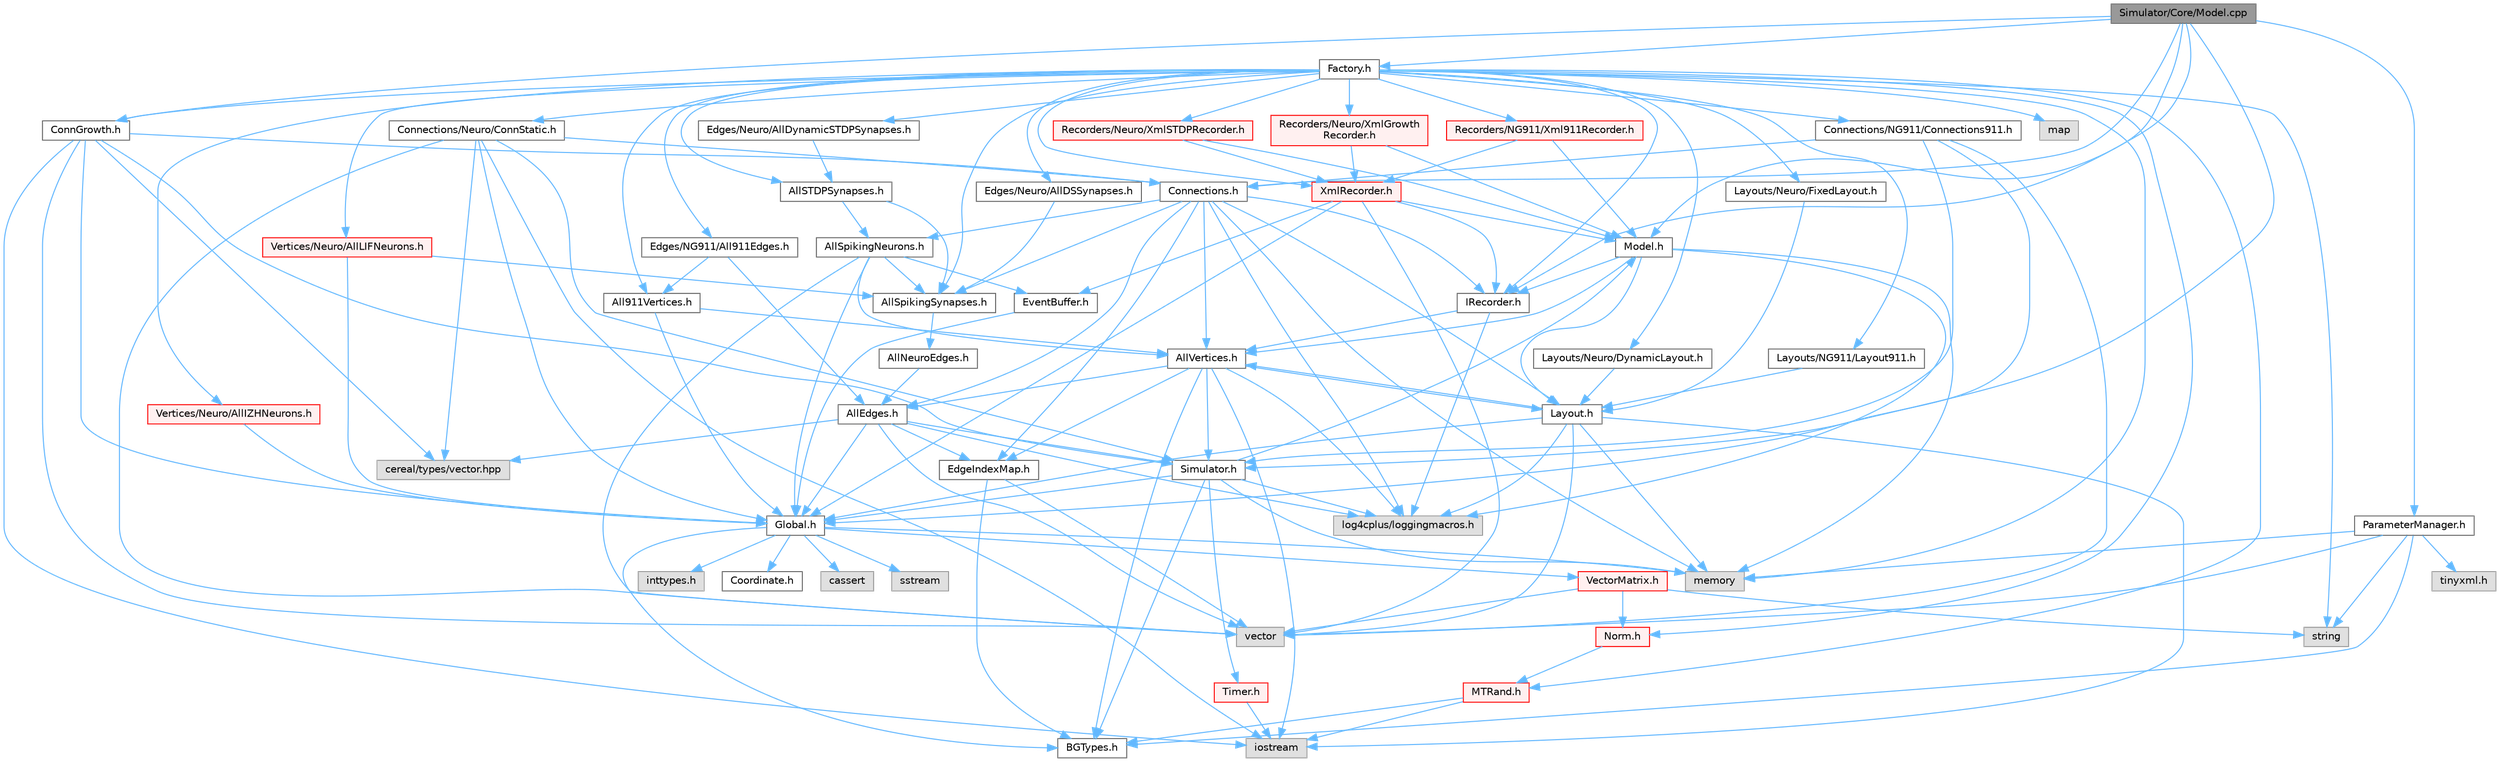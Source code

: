 digraph "Simulator/Core/Model.cpp"
{
 // LATEX_PDF_SIZE
  bgcolor="transparent";
  edge [fontname=Helvetica,fontsize=10,labelfontname=Helvetica,labelfontsize=10];
  node [fontname=Helvetica,fontsize=10,shape=box,height=0.2,width=0.4];
  Node1 [id="Node000001",label="Simulator/Core/Model.cpp",height=0.2,width=0.4,color="gray40", fillcolor="grey60", style="filled", fontcolor="black",tooltip="Implementation of Model for the graph-based networks."];
  Node1 -> Node2 [id="edge1_Node000001_Node000002",color="steelblue1",style="solid",tooltip=" "];
  Node2 [id="Node000002",label="Model.h",height=0.2,width=0.4,color="grey40", fillcolor="white", style="filled",URL="$_model_8h.html",tooltip="Implementation of Model for graph-based networks."];
  Node2 -> Node3 [id="edge2_Node000002_Node000003",color="steelblue1",style="solid",tooltip=" "];
  Node3 [id="Node000003",label="AllVertices.h",height=0.2,width=0.4,color="grey40", fillcolor="white", style="filled",URL="$_all_vertices_8h.html",tooltip="A container of the base class of all vertex data."];
  Node3 -> Node4 [id="edge3_Node000003_Node000004",color="steelblue1",style="solid",tooltip=" "];
  Node4 [id="Node000004",label="AllEdges.h",height=0.2,width=0.4,color="grey40", fillcolor="white", style="filled",URL="$_all_edges_8h.html",tooltip="An interface and top level implementation for edge classes."];
  Node4 -> Node5 [id="edge4_Node000004_Node000005",color="steelblue1",style="solid",tooltip=" "];
  Node5 [id="Node000005",label="EdgeIndexMap.h",height=0.2,width=0.4,color="grey40", fillcolor="white", style="filled",URL="$_edge_index_map_8h.html",tooltip="A structure maintains outgoing and edges list (forward map)."];
  Node5 -> Node6 [id="edge5_Node000005_Node000006",color="steelblue1",style="solid",tooltip=" "];
  Node6 [id="Node000006",label="BGTypes.h",height=0.2,width=0.4,color="grey40", fillcolor="white", style="filled",URL="$_b_g_types_8h.html",tooltip="Used to define uniform data type sizes based for all operating systems. Also used to test the speed o..."];
  Node5 -> Node7 [id="edge6_Node000005_Node000007",color="steelblue1",style="solid",tooltip=" "];
  Node7 [id="Node000007",label="vector",height=0.2,width=0.4,color="grey60", fillcolor="#E0E0E0", style="filled",tooltip=" "];
  Node4 -> Node8 [id="edge7_Node000004_Node000008",color="steelblue1",style="solid",tooltip=" "];
  Node8 [id="Node000008",label="Global.h",height=0.2,width=0.4,color="grey40", fillcolor="white", style="filled",URL="$_global_8h.html",tooltip="Globally available functions/variables and default parameter values."];
  Node8 -> Node9 [id="edge8_Node000008_Node000009",color="steelblue1",style="solid",tooltip=" "];
  Node9 [id="Node000009",label="cassert",height=0.2,width=0.4,color="grey60", fillcolor="#E0E0E0", style="filled",tooltip=" "];
  Node8 -> Node10 [id="edge9_Node000008_Node000010",color="steelblue1",style="solid",tooltip=" "];
  Node10 [id="Node000010",label="memory",height=0.2,width=0.4,color="grey60", fillcolor="#E0E0E0", style="filled",tooltip=" "];
  Node8 -> Node11 [id="edge10_Node000008_Node000011",color="steelblue1",style="solid",tooltip=" "];
  Node11 [id="Node000011",label="sstream",height=0.2,width=0.4,color="grey60", fillcolor="#E0E0E0", style="filled",tooltip=" "];
  Node8 -> Node12 [id="edge11_Node000008_Node000012",color="steelblue1",style="solid",tooltip=" "];
  Node12 [id="Node000012",label="inttypes.h",height=0.2,width=0.4,color="grey60", fillcolor="#E0E0E0", style="filled",tooltip=" "];
  Node8 -> Node6 [id="edge12_Node000008_Node000006",color="steelblue1",style="solid",tooltip=" "];
  Node8 -> Node13 [id="edge13_Node000008_Node000013",color="steelblue1",style="solid",tooltip=" "];
  Node13 [id="Node000013",label="Coordinate.h",height=0.2,width=0.4,color="grey40", fillcolor="white", style="filled",URL="$_coordinate_8h.html",tooltip="A container for 2-dimensional coordinates."];
  Node8 -> Node14 [id="edge14_Node000008_Node000014",color="steelblue1",style="solid",tooltip=" "];
  Node14 [id="Node000014",label="VectorMatrix.h",height=0.2,width=0.4,color="red", fillcolor="#FFF0F0", style="filled",URL="$_vector_matrix_8h.html",tooltip="An efficient implementation of a dynamically-allocated 1D array."];
  Node14 -> Node20 [id="edge15_Node000014_Node000020",color="steelblue1",style="solid",tooltip=" "];
  Node20 [id="Node000020",label="Norm.h",height=0.2,width=0.4,color="red", fillcolor="#FFF0F0", style="filled",URL="$_norm_8h.html",tooltip="Normally distributed random numbers."];
  Node20 -> Node21 [id="edge16_Node000020_Node000021",color="steelblue1",style="solid",tooltip=" "];
  Node21 [id="Node000021",label="MTRand.h",height=0.2,width=0.4,color="red", fillcolor="#FFF0F0", style="filled",URL="$_m_t_rand_8h.html",tooltip="Mersenne Twister logic from Nvidia."];
  Node21 -> Node6 [id="edge17_Node000021_Node000006",color="steelblue1",style="solid",tooltip=" "];
  Node21 -> Node26 [id="edge18_Node000021_Node000026",color="steelblue1",style="solid",tooltip=" "];
  Node26 [id="Node000026",label="iostream",height=0.2,width=0.4,color="grey60", fillcolor="#E0E0E0", style="filled",tooltip=" "];
  Node14 -> Node19 [id="edge19_Node000014_Node000019",color="steelblue1",style="solid",tooltip=" "];
  Node19 [id="Node000019",label="string",height=0.2,width=0.4,color="grey60", fillcolor="#E0E0E0", style="filled",tooltip=" "];
  Node14 -> Node7 [id="edge20_Node000014_Node000007",color="steelblue1",style="solid",tooltip=" "];
  Node4 -> Node31 [id="edge21_Node000004_Node000031",color="steelblue1",style="solid",tooltip=" "];
  Node31 [id="Node000031",label="Simulator.h",height=0.2,width=0.4,color="grey40", fillcolor="white", style="filled",URL="$_simulator_8h.html",tooltip="Platform independent base class for the Brain Grid simulator. Simulator is a singleton class (a class..."];
  Node31 -> Node6 [id="edge22_Node000031_Node000006",color="steelblue1",style="solid",tooltip=" "];
  Node31 -> Node2 [id="edge23_Node000031_Node000002",color="steelblue1",style="solid",tooltip=" "];
  Node31 -> Node8 [id="edge24_Node000031_Node000008",color="steelblue1",style="solid",tooltip=" "];
  Node31 -> Node32 [id="edge25_Node000031_Node000032",color="steelblue1",style="solid",tooltip=" "];
  Node32 [id="Node000032",label="log4cplus/loggingmacros.h",height=0.2,width=0.4,color="grey60", fillcolor="#E0E0E0", style="filled",tooltip=" "];
  Node31 -> Node10 [id="edge26_Node000031_Node000010",color="steelblue1",style="solid",tooltip=" "];
  Node31 -> Node33 [id="edge27_Node000031_Node000033",color="steelblue1",style="solid",tooltip=" "];
  Node33 [id="Node000033",label="Timer.h",height=0.2,width=0.4,color="red", fillcolor="#FFF0F0", style="filled",URL="$_timer_8h.html",tooltip="Timer class, from CSS432."];
  Node33 -> Node26 [id="edge28_Node000033_Node000026",color="steelblue1",style="solid",tooltip=" "];
  Node4 -> Node35 [id="edge29_Node000004_Node000035",color="steelblue1",style="solid",tooltip=" "];
  Node35 [id="Node000035",label="cereal/types/vector.hpp",height=0.2,width=0.4,color="grey60", fillcolor="#E0E0E0", style="filled",tooltip=" "];
  Node4 -> Node32 [id="edge30_Node000004_Node000032",color="steelblue1",style="solid",tooltip=" "];
  Node4 -> Node7 [id="edge31_Node000004_Node000007",color="steelblue1",style="solid",tooltip=" "];
  Node3 -> Node6 [id="edge32_Node000003_Node000006",color="steelblue1",style="solid",tooltip=" "];
  Node3 -> Node5 [id="edge33_Node000003_Node000005",color="steelblue1",style="solid",tooltip=" "];
  Node3 -> Node36 [id="edge34_Node000003_Node000036",color="steelblue1",style="solid",tooltip=" "];
  Node36 [id="Node000036",label="Layout.h",height=0.2,width=0.4,color="grey40", fillcolor="white", style="filled",URL="$_layout_8h.html",tooltip="The Layout class defines the layout of neurons in neural networks."];
  Node36 -> Node3 [id="edge35_Node000036_Node000003",color="steelblue1",style="solid",tooltip=" "];
  Node36 -> Node8 [id="edge36_Node000036_Node000008",color="steelblue1",style="solid",tooltip=" "];
  Node36 -> Node26 [id="edge37_Node000036_Node000026",color="steelblue1",style="solid",tooltip=" "];
  Node36 -> Node32 [id="edge38_Node000036_Node000032",color="steelblue1",style="solid",tooltip=" "];
  Node36 -> Node10 [id="edge39_Node000036_Node000010",color="steelblue1",style="solid",tooltip=" "];
  Node36 -> Node7 [id="edge40_Node000036_Node000007",color="steelblue1",style="solid",tooltip=" "];
  Node3 -> Node31 [id="edge41_Node000003_Node000031",color="steelblue1",style="solid",tooltip=" "];
  Node3 -> Node26 [id="edge42_Node000003_Node000026",color="steelblue1",style="solid",tooltip=" "];
  Node3 -> Node32 [id="edge43_Node000003_Node000032",color="steelblue1",style="solid",tooltip=" "];
  Node2 -> Node37 [id="edge44_Node000002_Node000037",color="steelblue1",style="solid",tooltip=" "];
  Node37 [id="Node000037",label="IRecorder.h",height=0.2,width=0.4,color="grey40", fillcolor="white", style="filled",URL="$_i_recorder_8h.html",tooltip="An interface for recording spikes history."];
  Node37 -> Node3 [id="edge45_Node000037_Node000003",color="steelblue1",style="solid",tooltip=" "];
  Node37 -> Node32 [id="edge46_Node000037_Node000032",color="steelblue1",style="solid",tooltip=" "];
  Node2 -> Node36 [id="edge47_Node000002_Node000036",color="steelblue1",style="solid",tooltip=" "];
  Node2 -> Node32 [id="edge48_Node000002_Node000032",color="steelblue1",style="solid",tooltip=" "];
  Node2 -> Node10 [id="edge49_Node000002_Node000010",color="steelblue1",style="solid",tooltip=" "];
  Node1 -> Node38 [id="edge50_Node000001_Node000038",color="steelblue1",style="solid",tooltip=" "];
  Node38 [id="Node000038",label="ConnGrowth.h",height=0.2,width=0.4,color="grey40", fillcolor="white", style="filled",URL="$_conn_growth_8h.html",tooltip="The model of the activity-dependent neurite outgrowth."];
  Node38 -> Node39 [id="edge51_Node000038_Node000039",color="steelblue1",style="solid",tooltip=" "];
  Node39 [id="Node000039",label="Connections.h",height=0.2,width=0.4,color="grey40", fillcolor="white", style="filled",URL="$_connections_8h.html",tooltip="The base class of all connections classes."];
  Node39 -> Node4 [id="edge52_Node000039_Node000004",color="steelblue1",style="solid",tooltip=" "];
  Node39 -> Node40 [id="edge53_Node000039_Node000040",color="steelblue1",style="solid",tooltip=" "];
  Node40 [id="Node000040",label="AllSpikingNeurons.h",height=0.2,width=0.4,color="grey40", fillcolor="white", style="filled",URL="$_all_spiking_neurons_8h.html",tooltip="A container of all spiking neuron data."];
  Node40 -> Node41 [id="edge54_Node000040_Node000041",color="steelblue1",style="solid",tooltip=" "];
  Node41 [id="Node000041",label="AllSpikingSynapses.h",height=0.2,width=0.4,color="grey40", fillcolor="white", style="filled",URL="$_all_spiking_synapses_8h.html",tooltip="A container of all spiking synapse data."];
  Node41 -> Node42 [id="edge55_Node000041_Node000042",color="steelblue1",style="solid",tooltip=" "];
  Node42 [id="Node000042",label="AllNeuroEdges.h",height=0.2,width=0.4,color="grey40", fillcolor="white", style="filled",URL="$_all_neuro_edges_8h.html",tooltip="A container of all edge data."];
  Node42 -> Node4 [id="edge56_Node000042_Node000004",color="steelblue1",style="solid",tooltip=" "];
  Node40 -> Node3 [id="edge57_Node000040_Node000003",color="steelblue1",style="solid",tooltip=" "];
  Node40 -> Node43 [id="edge58_Node000040_Node000043",color="steelblue1",style="solid",tooltip=" "];
  Node43 [id="Node000043",label="EventBuffer.h",height=0.2,width=0.4,color="grey40", fillcolor="white", style="filled",URL="$_event_buffer_8h.html",tooltip="Encapsulation of vertex event buffering."];
  Node43 -> Node8 [id="edge59_Node000043_Node000008",color="steelblue1",style="solid",tooltip=" "];
  Node40 -> Node8 [id="edge60_Node000040_Node000008",color="steelblue1",style="solid",tooltip=" "];
  Node40 -> Node7 [id="edge61_Node000040_Node000007",color="steelblue1",style="solid",tooltip=" "];
  Node39 -> Node41 [id="edge62_Node000039_Node000041",color="steelblue1",style="solid",tooltip=" "];
  Node39 -> Node3 [id="edge63_Node000039_Node000003",color="steelblue1",style="solid",tooltip=" "];
  Node39 -> Node5 [id="edge64_Node000039_Node000005",color="steelblue1",style="solid",tooltip=" "];
  Node39 -> Node37 [id="edge65_Node000039_Node000037",color="steelblue1",style="solid",tooltip=" "];
  Node39 -> Node36 [id="edge66_Node000039_Node000036",color="steelblue1",style="solid",tooltip=" "];
  Node39 -> Node32 [id="edge67_Node000039_Node000032",color="steelblue1",style="solid",tooltip=" "];
  Node39 -> Node10 [id="edge68_Node000039_Node000010",color="steelblue1",style="solid",tooltip=" "];
  Node38 -> Node8 [id="edge69_Node000038_Node000008",color="steelblue1",style="solid",tooltip=" "];
  Node38 -> Node31 [id="edge70_Node000038_Node000031",color="steelblue1",style="solid",tooltip=" "];
  Node38 -> Node26 [id="edge71_Node000038_Node000026",color="steelblue1",style="solid",tooltip=" "];
  Node38 -> Node7 [id="edge72_Node000038_Node000007",color="steelblue1",style="solid",tooltip=" "];
  Node38 -> Node35 [id="edge73_Node000038_Node000035",color="steelblue1",style="solid",tooltip=" "];
  Node1 -> Node39 [id="edge74_Node000001_Node000039",color="steelblue1",style="solid",tooltip=" "];
  Node1 -> Node44 [id="edge75_Node000001_Node000044",color="steelblue1",style="solid",tooltip=" "];
  Node44 [id="Node000044",label="Factory.h",height=0.2,width=0.4,color="grey40", fillcolor="white", style="filled",URL="$_factory_8h.html",tooltip="A factory template for creating factory class for any subsystem that requires a factory to create a (..."];
  Node44 -> Node45 [id="edge76_Node000044_Node000045",color="steelblue1",style="solid",tooltip=" "];
  Node45 [id="Node000045",label="map",height=0.2,width=0.4,color="grey60", fillcolor="#E0E0E0", style="filled",tooltip=" "];
  Node44 -> Node10 [id="edge77_Node000044_Node000010",color="steelblue1",style="solid",tooltip=" "];
  Node44 -> Node19 [id="edge78_Node000044_Node000019",color="steelblue1",style="solid",tooltip=" "];
  Node44 -> Node46 [id="edge79_Node000044_Node000046",color="steelblue1",style="solid",tooltip=" "];
  Node46 [id="Node000046",label="Connections/NG911/Connections911.h",height=0.2,width=0.4,color="grey40", fillcolor="white", style="filled",URL="$_connections911_8h.html",tooltip="The model of the static network."];
  Node46 -> Node39 [id="edge80_Node000046_Node000039",color="steelblue1",style="solid",tooltip=" "];
  Node46 -> Node8 [id="edge81_Node000046_Node000008",color="steelblue1",style="solid",tooltip=" "];
  Node46 -> Node31 [id="edge82_Node000046_Node000031",color="steelblue1",style="solid",tooltip=" "];
  Node46 -> Node7 [id="edge83_Node000046_Node000007",color="steelblue1",style="solid",tooltip=" "];
  Node44 -> Node38 [id="edge84_Node000044_Node000038",color="steelblue1",style="solid",tooltip=" "];
  Node44 -> Node47 [id="edge85_Node000044_Node000047",color="steelblue1",style="solid",tooltip=" "];
  Node47 [id="Node000047",label="Connections/Neuro/ConnStatic.h",height=0.2,width=0.4,color="grey40", fillcolor="white", style="filled",URL="$_conn_static_8h.html",tooltip="The model of the small world network."];
  Node47 -> Node39 [id="edge86_Node000047_Node000039",color="steelblue1",style="solid",tooltip=" "];
  Node47 -> Node8 [id="edge87_Node000047_Node000008",color="steelblue1",style="solid",tooltip=" "];
  Node47 -> Node31 [id="edge88_Node000047_Node000031",color="steelblue1",style="solid",tooltip=" "];
  Node47 -> Node26 [id="edge89_Node000047_Node000026",color="steelblue1",style="solid",tooltip=" "];
  Node47 -> Node7 [id="edge90_Node000047_Node000007",color="steelblue1",style="solid",tooltip=" "];
  Node47 -> Node35 [id="edge91_Node000047_Node000035",color="steelblue1",style="solid",tooltip=" "];
  Node44 -> Node48 [id="edge92_Node000044_Node000048",color="steelblue1",style="solid",tooltip=" "];
  Node48 [id="Node000048",label="Edges/NG911/All911Edges.h",height=0.2,width=0.4,color="grey40", fillcolor="white", style="filled",URL="$_all911_edges_8h.html",tooltip="A container of all 911 edge data."];
  Node48 -> Node49 [id="edge93_Node000048_Node000049",color="steelblue1",style="solid",tooltip=" "];
  Node49 [id="Node000049",label="All911Vertices.h",height=0.2,width=0.4,color="grey40", fillcolor="white", style="filled",URL="$_all911_vertices_8h.html",tooltip="A container of all 911 vertex data."];
  Node49 -> Node3 [id="edge94_Node000049_Node000003",color="steelblue1",style="solid",tooltip=" "];
  Node49 -> Node8 [id="edge95_Node000049_Node000008",color="steelblue1",style="solid",tooltip=" "];
  Node48 -> Node4 [id="edge96_Node000048_Node000004",color="steelblue1",style="solid",tooltip=" "];
  Node44 -> Node50 [id="edge97_Node000044_Node000050",color="steelblue1",style="solid",tooltip=" "];
  Node50 [id="Node000050",label="Edges/Neuro/AllDSSynapses.h",height=0.2,width=0.4,color="grey40", fillcolor="white", style="filled",URL="$_all_d_s_synapses_8h.html",tooltip="A container of all DS synapse data."];
  Node50 -> Node41 [id="edge98_Node000050_Node000041",color="steelblue1",style="solid",tooltip=" "];
  Node44 -> Node51 [id="edge99_Node000044_Node000051",color="steelblue1",style="solid",tooltip=" "];
  Node51 [id="Node000051",label="Edges/Neuro/AllDynamicSTDPSynapses.h",height=0.2,width=0.4,color="grey40", fillcolor="white", style="filled",URL="$_all_dynamic_s_t_d_p_synapses_8h.html",tooltip="A container of all dynamic STDP synapse data."];
  Node51 -> Node52 [id="edge100_Node000051_Node000052",color="steelblue1",style="solid",tooltip=" "];
  Node52 [id="Node000052",label="AllSTDPSynapses.h",height=0.2,width=0.4,color="grey40", fillcolor="white", style="filled",URL="$_all_s_t_d_p_synapses_8h.html",tooltip="A container of all STDP synapse data."];
  Node52 -> Node40 [id="edge101_Node000052_Node000040",color="steelblue1",style="solid",tooltip=" "];
  Node52 -> Node41 [id="edge102_Node000052_Node000041",color="steelblue1",style="solid",tooltip=" "];
  Node44 -> Node52 [id="edge103_Node000044_Node000052",color="steelblue1",style="solid",tooltip=" "];
  Node44 -> Node41 [id="edge104_Node000044_Node000041",color="steelblue1",style="solid",tooltip=" "];
  Node44 -> Node53 [id="edge105_Node000044_Node000053",color="steelblue1",style="solid",tooltip=" "];
  Node53 [id="Node000053",label="Layouts/NG911/Layout911.h",height=0.2,width=0.4,color="grey40", fillcolor="white", style="filled",URL="$_layout911_8h.html",tooltip="The Layout class defines the layout of vertices in networks."];
  Node53 -> Node36 [id="edge106_Node000053_Node000036",color="steelblue1",style="solid",tooltip=" "];
  Node44 -> Node54 [id="edge107_Node000044_Node000054",color="steelblue1",style="solid",tooltip=" "];
  Node54 [id="Node000054",label="Layouts/Neuro/DynamicLayout.h",height=0.2,width=0.4,color="grey40", fillcolor="white", style="filled",URL="$_dynamic_layout_8h.html",tooltip="The DynamicLayout class defines the layout of neurons in neural networks."];
  Node54 -> Node36 [id="edge108_Node000054_Node000036",color="steelblue1",style="solid",tooltip=" "];
  Node44 -> Node55 [id="edge109_Node000044_Node000055",color="steelblue1",style="solid",tooltip=" "];
  Node55 [id="Node000055",label="Layouts/Neuro/FixedLayout.h",height=0.2,width=0.4,color="grey40", fillcolor="white", style="filled",URL="$_fixed_layout_8h.html",tooltip="The Layout class defines the layout of vertices in neural networks."];
  Node55 -> Node36 [id="edge110_Node000055_Node000036",color="steelblue1",style="solid",tooltip=" "];
  Node44 -> Node49 [id="edge111_Node000044_Node000049",color="steelblue1",style="solid",tooltip=" "];
  Node44 -> Node56 [id="edge112_Node000044_Node000056",color="steelblue1",style="solid",tooltip=" "];
  Node56 [id="Node000056",label="Vertices/Neuro/AllIZHNeurons.h",height=0.2,width=0.4,color="red", fillcolor="#FFF0F0", style="filled",URL="$_all_i_z_h_neurons_8h.html",tooltip="A container of all Izhikevich neuron data."];
  Node56 -> Node8 [id="edge113_Node000056_Node000008",color="steelblue1",style="solid",tooltip=" "];
  Node44 -> Node58 [id="edge114_Node000044_Node000058",color="steelblue1",style="solid",tooltip=" "];
  Node58 [id="Node000058",label="Vertices/Neuro/AllLIFNeurons.h",height=0.2,width=0.4,color="red", fillcolor="#FFF0F0", style="filled",URL="$_all_l_i_f_neurons_8h.html",tooltip="A container of all LIF neuron data."];
  Node58 -> Node41 [id="edge115_Node000058_Node000041",color="steelblue1",style="solid",tooltip=" "];
  Node58 -> Node8 [id="edge116_Node000058_Node000008",color="steelblue1",style="solid",tooltip=" "];
  Node44 -> Node37 [id="edge117_Node000044_Node000037",color="steelblue1",style="solid",tooltip=" "];
  Node44 -> Node59 [id="edge118_Node000044_Node000059",color="steelblue1",style="solid",tooltip=" "];
  Node59 [id="Node000059",label="Recorders/NG911/Xml911Recorder.h",height=0.2,width=0.4,color="red", fillcolor="#FFF0F0", style="filled",URL="$_xml911_recorder_8h.html",tooltip="Header file for Xml911Recorder.h."];
  Node59 -> Node2 [id="edge119_Node000059_Node000002",color="steelblue1",style="solid",tooltip=" "];
  Node59 -> Node60 [id="edge120_Node000059_Node000060",color="steelblue1",style="solid",tooltip=" "];
  Node60 [id="Node000060",label="XmlRecorder.h",height=0.2,width=0.4,color="red", fillcolor="#FFF0F0", style="filled",URL="$_xml_recorder_8h.html",tooltip="An implementation for recording spikes history on xml file."];
  Node60 -> Node43 [id="edge121_Node000060_Node000043",color="steelblue1",style="solid",tooltip=" "];
  Node60 -> Node8 [id="edge122_Node000060_Node000008",color="steelblue1",style="solid",tooltip=" "];
  Node60 -> Node37 [id="edge123_Node000060_Node000037",color="steelblue1",style="solid",tooltip=" "];
  Node60 -> Node2 [id="edge124_Node000060_Node000002",color="steelblue1",style="solid",tooltip=" "];
  Node60 -> Node7 [id="edge125_Node000060_Node000007",color="steelblue1",style="solid",tooltip=" "];
  Node44 -> Node62 [id="edge126_Node000044_Node000062",color="steelblue1",style="solid",tooltip=" "];
  Node62 [id="Node000062",label="Recorders/Neuro/XmlGrowth\lRecorder.h",height=0.2,width=0.4,color="red", fillcolor="#FFF0F0", style="filled",URL="$_xml_growth_recorder_8h.html",tooltip="Header file for XmlGrowthRecorder.h."];
  Node62 -> Node2 [id="edge127_Node000062_Node000002",color="steelblue1",style="solid",tooltip=" "];
  Node62 -> Node60 [id="edge128_Node000062_Node000060",color="steelblue1",style="solid",tooltip=" "];
  Node44 -> Node63 [id="edge129_Node000044_Node000063",color="steelblue1",style="solid",tooltip=" "];
  Node63 [id="Node000063",label="Recorders/Neuro/XmlSTDPRecorder.h",height=0.2,width=0.4,color="red", fillcolor="#FFF0F0", style="filled",URL="$_xml_s_t_d_p_recorder_8h.html",tooltip="An implementation for recording spikes history in an XML file for spike timining dependent plasticity..."];
  Node63 -> Node2 [id="edge130_Node000063_Node000002",color="steelblue1",style="solid",tooltip=" "];
  Node63 -> Node60 [id="edge131_Node000063_Node000060",color="steelblue1",style="solid",tooltip=" "];
  Node44 -> Node60 [id="edge132_Node000044_Node000060",color="steelblue1",style="solid",tooltip=" "];
  Node44 -> Node21 [id="edge133_Node000044_Node000021",color="steelblue1",style="solid",tooltip=" "];
  Node44 -> Node20 [id="edge134_Node000044_Node000020",color="steelblue1",style="solid",tooltip=" "];
  Node1 -> Node37 [id="edge135_Node000001_Node000037",color="steelblue1",style="solid",tooltip=" "];
  Node1 -> Node64 [id="edge136_Node000001_Node000064",color="steelblue1",style="solid",tooltip=" "];
  Node64 [id="Node000064",label="ParameterManager.h",height=0.2,width=0.4,color="grey40", fillcolor="white", style="filled",URL="$_parameter_manager_8h.html",tooltip="A singleton class which contains and manages access to the XML parameter file used by a simulator ins..."];
  Node64 -> Node6 [id="edge137_Node000064_Node000006",color="steelblue1",style="solid",tooltip=" "];
  Node64 -> Node29 [id="edge138_Node000064_Node000029",color="steelblue1",style="solid",tooltip=" "];
  Node29 [id="Node000029",label="tinyxml.h",height=0.2,width=0.4,color="grey60", fillcolor="#E0E0E0", style="filled",tooltip=" "];
  Node64 -> Node10 [id="edge139_Node000064_Node000010",color="steelblue1",style="solid",tooltip=" "];
  Node64 -> Node19 [id="edge140_Node000064_Node000019",color="steelblue1",style="solid",tooltip=" "];
  Node64 -> Node7 [id="edge141_Node000064_Node000007",color="steelblue1",style="solid",tooltip=" "];
  Node1 -> Node31 [id="edge142_Node000001_Node000031",color="steelblue1",style="solid",tooltip=" "];
}
